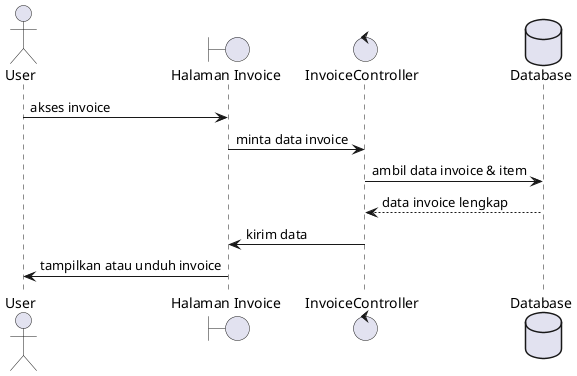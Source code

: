 @startuml
actor User
boundary "Halaman Invoice" as InvoicePage
control "InvoiceController" as InvoiceCtrl
database "Database" as DB

User -> InvoicePage : akses invoice
InvoicePage -> InvoiceCtrl : minta data invoice
InvoiceCtrl -> DB : ambil data invoice & item
DB --> InvoiceCtrl : data invoice lengkap
InvoiceCtrl -> InvoicePage : kirim data
InvoicePage -> User : tampilkan atau unduh invoice
@enduml
